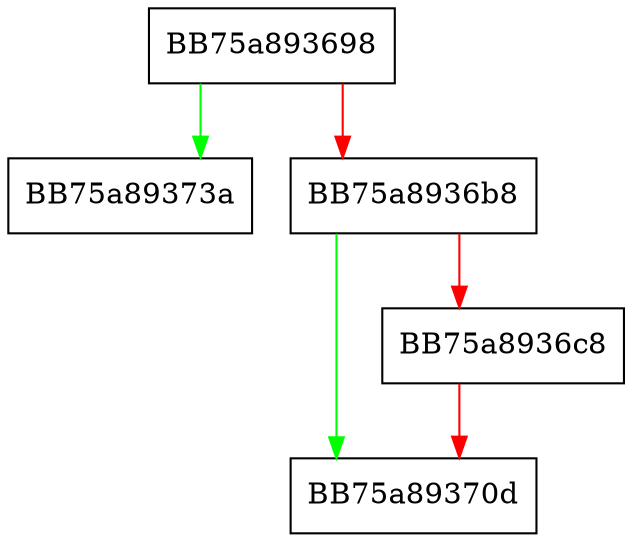 digraph _Clear_and_reserve_geometric {
  node [shape="box"];
  graph [splines=ortho];
  BB75a893698 -> BB75a89373a [color="green"];
  BB75a893698 -> BB75a8936b8 [color="red"];
  BB75a8936b8 -> BB75a89370d [color="green"];
  BB75a8936b8 -> BB75a8936c8 [color="red"];
  BB75a8936c8 -> BB75a89370d [color="red"];
}